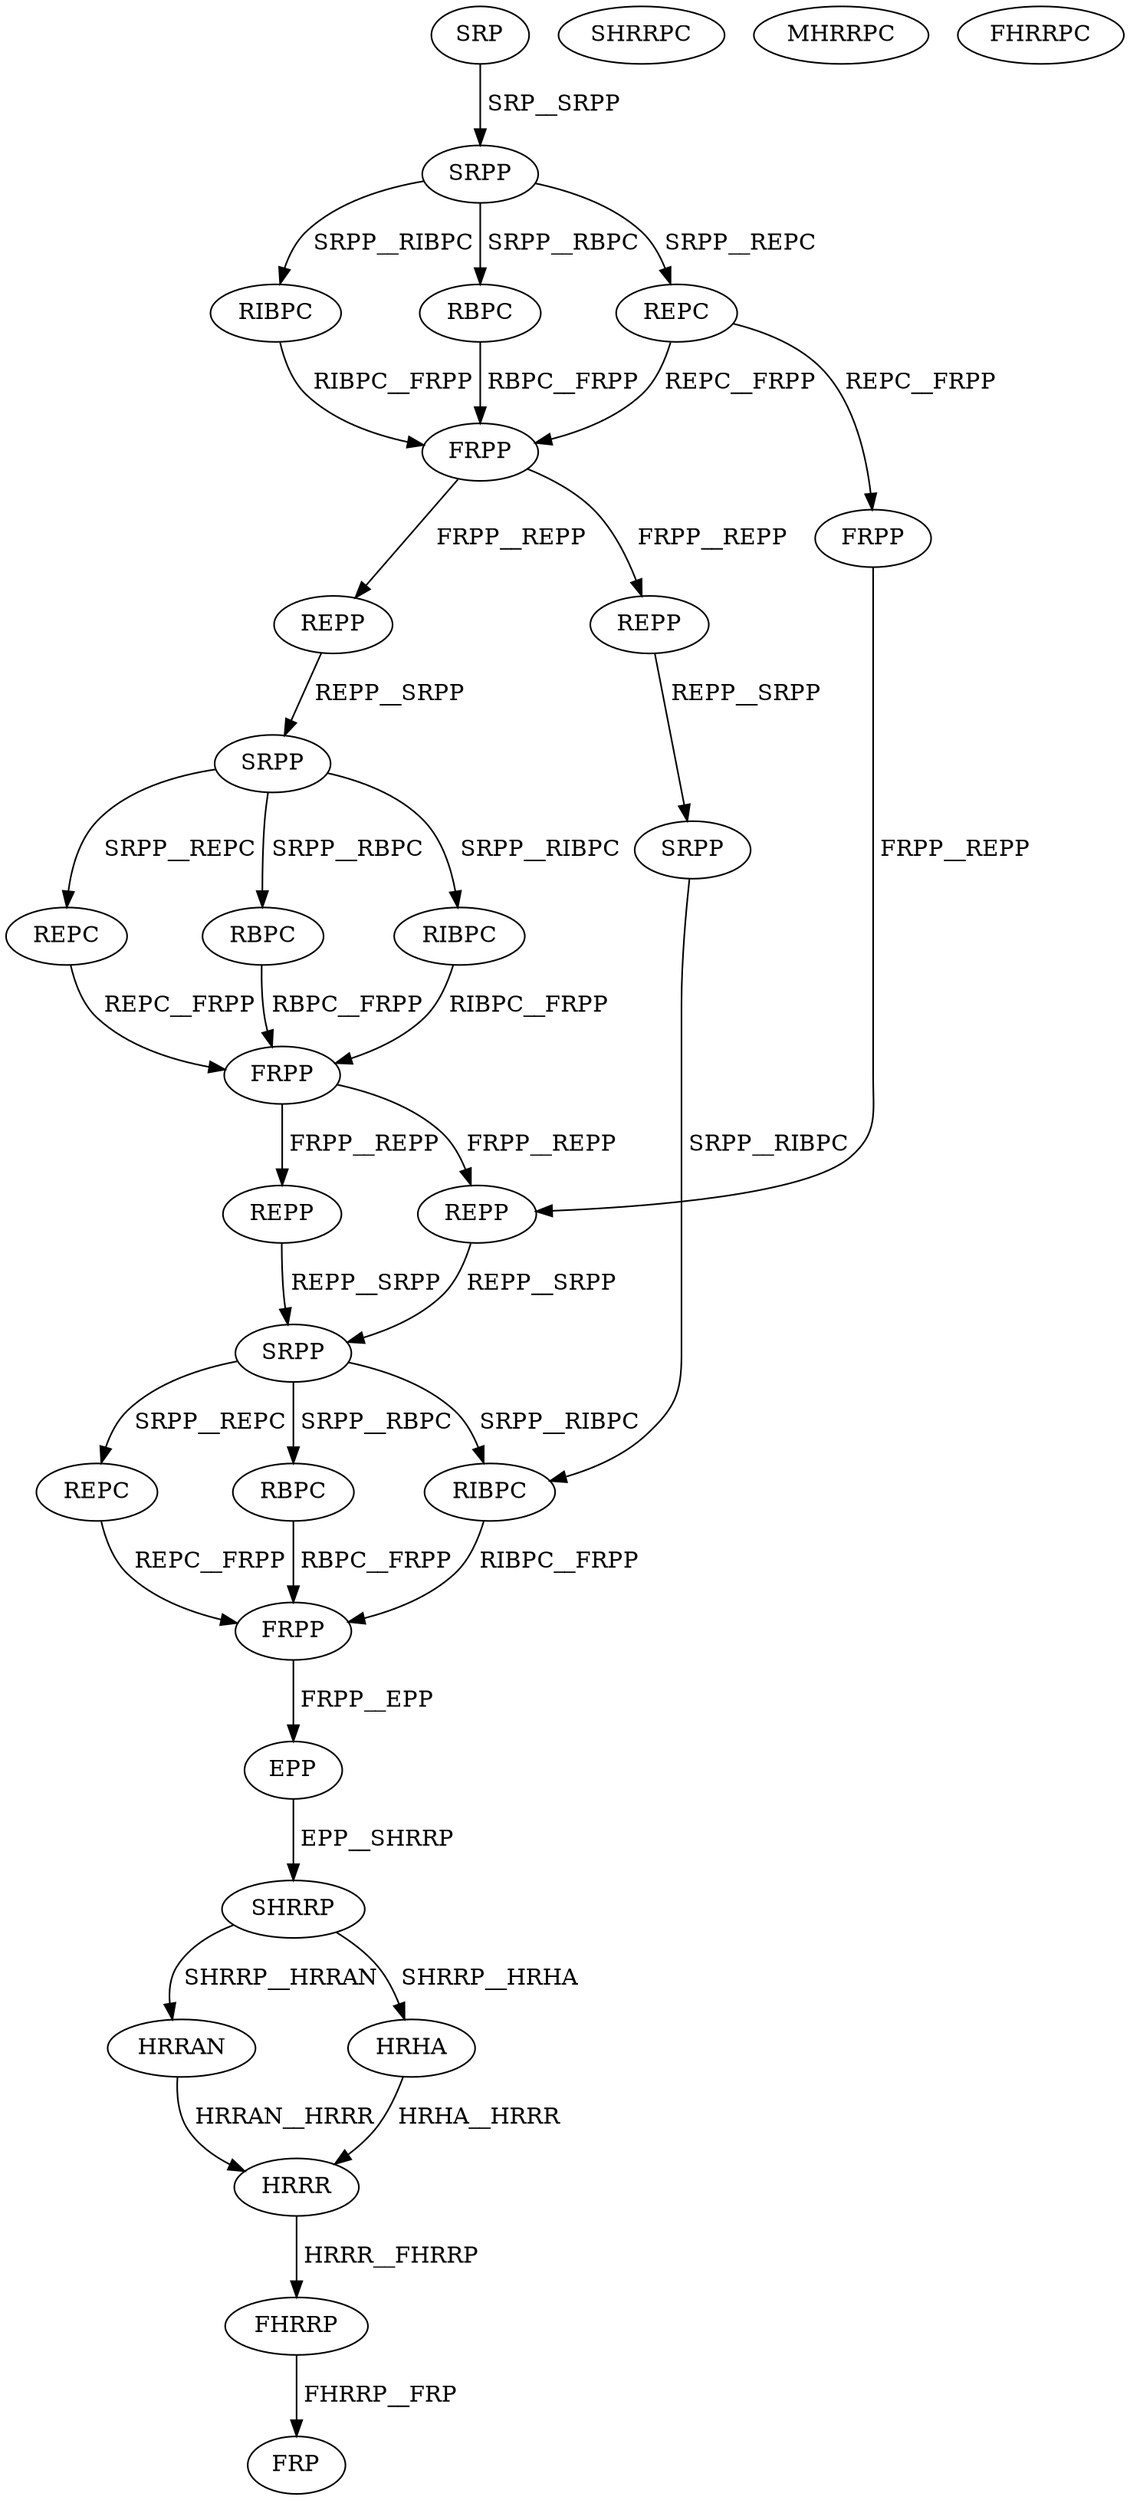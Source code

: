 digraph G { 
1 [label="SRP",color=black,fontcolor=black];
2 [label="SRPP",color=black,fontcolor=black];
3 [label="RIBPC",color=black,fontcolor=black];
4 [label="RBPC",color=black,fontcolor=black];
5 [label="REPC",color=black,fontcolor=black];
6 [label="FRPP",color=black,fontcolor=black];
7 [label="REPP",color=black,fontcolor=black];
8 [label="SRPP",color=black,fontcolor=black];
9 [label="REPP",color=black,fontcolor=black];
10 [label="FRPP",color=black,fontcolor=black];
11 [label="RBPC",color=black,fontcolor=black];
12 [label="RIBPC",color=black,fontcolor=black];
13 [label="REPC",color=black,fontcolor=black];
14 [label="FRPP",color=black,fontcolor=black];
15 [label="SRPP",color=black,fontcolor=black];
16 [label="REPP",color=black,fontcolor=black];
17 [label="REPP",color=black,fontcolor=black];
18 [label="SRPP",color=black,fontcolor=black];
19 [label="RIBPC",color=black,fontcolor=black];
20 [label="REPC",color=black,fontcolor=black];
21 [label="RBPC",color=black,fontcolor=black];
22 [label="FRPP",color=black,fontcolor=black];
23 [label="EPP",color=black,fontcolor=black];
24 [label="SHRRP",color=black,fontcolor=black];
25 [label="HRRAN",color=black,fontcolor=black];
26 [label="HRHA",color=black,fontcolor=black];
27 [label="SHRRPC",color=black,fontcolor=black];
28 [label="MHRRPC",color=black,fontcolor=black];
29 [label="FHRRPC",color=black,fontcolor=black];
30 [label="HRRR",color=black,fontcolor=black];
31 [label="FHRRP",color=black,fontcolor=black];
32 [label="FRP",color=black,fontcolor=black];
1->2[label=" SRP__SRPP",color=black,fontcolor=black];
2->3[label=" SRPP__RIBPC",color=black,fontcolor=black];
2->4[label=" SRPP__RBPC",color=black,fontcolor=black];
2->5[label=" SRPP__REPC",color=black,fontcolor=black];
3->6[label=" RIBPC__FRPP",color=black,fontcolor=black];
4->6[label=" RBPC__FRPP",color=black,fontcolor=black];
5->6[label=" REPC__FRPP",color=black,fontcolor=black];
5->10[label=" REPC__FRPP",color=black,fontcolor=black];
6->7[label=" FRPP__REPP",color=black,fontcolor=black];
6->9[label=" FRPP__REPP",color=black,fontcolor=black];
7->8[label=" REPP__SRPP",color=black,fontcolor=black];
8->11[label=" SRPP__RBPC",color=black,fontcolor=black];
8->12[label=" SRPP__RIBPC",color=black,fontcolor=black];
8->13[label=" SRPP__REPC",color=black,fontcolor=black];
9->15[label=" REPP__SRPP",color=black,fontcolor=black];
10->16[label=" FRPP__REPP",color=black,fontcolor=black];
11->14[label=" RBPC__FRPP",color=black,fontcolor=black];
12->14[label=" RIBPC__FRPP",color=black,fontcolor=black];
13->14[label=" REPC__FRPP",color=black,fontcolor=black];
14->16[label=" FRPP__REPP",color=black,fontcolor=black];
14->17[label=" FRPP__REPP",color=black,fontcolor=black];
15->19[label=" SRPP__RIBPC",color=black,fontcolor=black];
16->18[label=" REPP__SRPP",color=black,fontcolor=black];
17->18[label=" REPP__SRPP",color=black,fontcolor=black];
18->19[label=" SRPP__RIBPC",color=black,fontcolor=black];
18->20[label=" SRPP__REPC",color=black,fontcolor=black];
18->21[label=" SRPP__RBPC",color=black,fontcolor=black];
19->22[label=" RIBPC__FRPP",color=black,fontcolor=black];
20->22[label=" REPC__FRPP",color=black,fontcolor=black];
21->22[label=" RBPC__FRPP",color=black,fontcolor=black];
22->23[label=" FRPP__EPP",color=black,fontcolor=black];
23->24[label=" EPP__SHRRP",color=black,fontcolor=black];
24->25[label=" SHRRP__HRRAN",color=black,fontcolor=black];
24->26[label=" SHRRP__HRHA",color=black,fontcolor=black];
25->30[label=" HRRAN__HRRR",color=black,fontcolor=black];
26->30[label=" HRHA__HRRR",color=black,fontcolor=black];
30->31[label=" HRRR__FHRRP",color=black,fontcolor=black];
31->32[label=" FHRRP__FRP",color=black,fontcolor=black];
}
